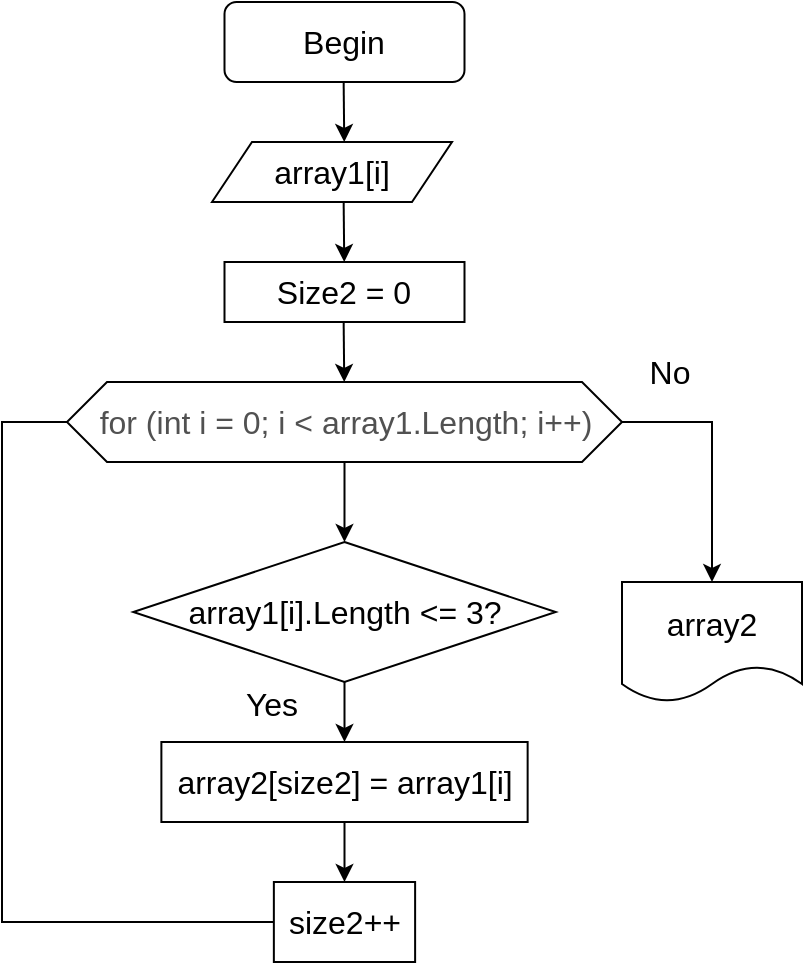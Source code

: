 <mxfile version="20.4.0" type="device"><diagram id="C5RBs43oDa-KdzZeNtuy" name="Page-1"><mxGraphModel dx="731" dy="397" grid="1" gridSize="10" guides="1" tooltips="1" connect="1" arrows="1" fold="1" page="1" pageScale="1" pageWidth="827" pageHeight="1169" math="0" shadow="0"><root><mxCell id="WIyWlLk6GJQsqaUBKTNV-0"/><mxCell id="WIyWlLk6GJQsqaUBKTNV-1" parent="WIyWlLk6GJQsqaUBKTNV-0"/><mxCell id="WIyWlLk6GJQsqaUBKTNV-3" value="Begin" style="rounded=1;whiteSpace=wrap;html=1;fontSize=16;glass=0;strokeWidth=1;shadow=0;" parent="WIyWlLk6GJQsqaUBKTNV-1" vertex="1"><mxGeometry x="191.25" y="80" width="120" height="40" as="geometry"/></mxCell><mxCell id="xStKQnM2e0jYS5MZED4h-0" value="array1[i]" style="shape=parallelogram;perimeter=parallelogramPerimeter;whiteSpace=wrap;html=1;fixedSize=1;fontSize=16;" parent="WIyWlLk6GJQsqaUBKTNV-1" vertex="1"><mxGeometry x="185" y="150" width="120" height="30" as="geometry"/></mxCell><mxCell id="xStKQnM2e0jYS5MZED4h-2" value="Size2 = 0" style="rounded=0;whiteSpace=wrap;html=1;fontSize=16;" parent="WIyWlLk6GJQsqaUBKTNV-1" vertex="1"><mxGeometry x="191.25" y="210" width="120" height="30" as="geometry"/></mxCell><mxCell id="xStKQnM2e0jYS5MZED4h-3" value="" style="endArrow=classic;html=1;rounded=0;" parent="WIyWlLk6GJQsqaUBKTNV-1" edge="1"><mxGeometry width="50" height="50" relative="1" as="geometry"><mxPoint x="250.83" y="240" as="sourcePoint"/><mxPoint x="251.12" y="270" as="targetPoint"/></mxGeometry></mxCell><mxCell id="xStKQnM2e0jYS5MZED4h-14" style="edgeStyle=orthogonalEdgeStyle;rounded=0;orthogonalLoop=1;jettySize=auto;html=1;entryX=0.5;entryY=0;entryDx=0;entryDy=0;" parent="WIyWlLk6GJQsqaUBKTNV-1" source="xStKQnM2e0jYS5MZED4h-4" target="xStKQnM2e0jYS5MZED4h-15" edge="1"><mxGeometry relative="1" as="geometry"><mxPoint x="220" y="330" as="targetPoint"/></mxGeometry></mxCell><mxCell id="xStKQnM2e0jYS5MZED4h-28" style="edgeStyle=orthogonalEdgeStyle;rounded=0;jumpSize=0;orthogonalLoop=1;jettySize=auto;html=1;exitX=1;exitY=0.5;exitDx=0;exitDy=0;entryX=0.5;entryY=0;entryDx=0;entryDy=0;" parent="WIyWlLk6GJQsqaUBKTNV-1" source="xStKQnM2e0jYS5MZED4h-4" target="xStKQnM2e0jYS5MZED4h-27" edge="1"><mxGeometry relative="1" as="geometry"/></mxCell><mxCell id="xStKQnM2e0jYS5MZED4h-4" value="&lt;font color=&quot;#515151&quot; style=&quot;font-size: 16px;&quot;&gt;for (int i = 0; i &amp;lt; array1.Length; i++)&lt;/font&gt;" style="shape=hexagon;perimeter=hexagonPerimeter2;whiteSpace=wrap;html=1;fixedSize=1;fontSize=16;" parent="WIyWlLk6GJQsqaUBKTNV-1" vertex="1"><mxGeometry x="112.5" y="270" width="277.5" height="40" as="geometry"/></mxCell><mxCell id="xStKQnM2e0jYS5MZED4h-5" value="" style="endArrow=classic;html=1;rounded=0;" parent="WIyWlLk6GJQsqaUBKTNV-1" edge="1"><mxGeometry width="50" height="50" relative="1" as="geometry"><mxPoint x="250.83" y="120" as="sourcePoint"/><mxPoint x="251.12" y="150" as="targetPoint"/></mxGeometry></mxCell><mxCell id="xStKQnM2e0jYS5MZED4h-17" style="edgeStyle=orthogonalEdgeStyle;rounded=0;orthogonalLoop=1;jettySize=auto;html=1;exitX=0.5;exitY=1;exitDx=0;exitDy=0;entryX=0.5;entryY=0;entryDx=0;entryDy=0;" parent="WIyWlLk6GJQsqaUBKTNV-1" source="xStKQnM2e0jYS5MZED4h-15" target="xStKQnM2e0jYS5MZED4h-16" edge="1"><mxGeometry relative="1" as="geometry"><mxPoint x="219.8" y="450" as="targetPoint"/></mxGeometry></mxCell><mxCell id="xStKQnM2e0jYS5MZED4h-15" value="array1[i].Length &amp;lt;= 3?" style="rhombus;whiteSpace=wrap;html=1;fontSize=16;" parent="WIyWlLk6GJQsqaUBKTNV-1" vertex="1"><mxGeometry x="145.62" y="350" width="211.25" height="70" as="geometry"/></mxCell><mxCell id="xStKQnM2e0jYS5MZED4h-33" style="edgeStyle=orthogonalEdgeStyle;rounded=0;jumpSize=0;orthogonalLoop=1;jettySize=auto;html=1;entryX=0.5;entryY=0;entryDx=0;entryDy=0;fontSize=16;" parent="WIyWlLk6GJQsqaUBKTNV-1" source="xStKQnM2e0jYS5MZED4h-16" target="xStKQnM2e0jYS5MZED4h-20" edge="1"><mxGeometry relative="1" as="geometry"/></mxCell><mxCell id="xStKQnM2e0jYS5MZED4h-16" value="array2[size2] = array1[i]" style="rounded=0;whiteSpace=wrap;html=1;fontSize=16;" parent="WIyWlLk6GJQsqaUBKTNV-1" vertex="1"><mxGeometry x="159.69" y="450" width="183.13" height="40" as="geometry"/></mxCell><mxCell id="xStKQnM2e0jYS5MZED4h-20" value="size2++" style="rounded=0;whiteSpace=wrap;html=1;fontSize=16;" parent="WIyWlLk6GJQsqaUBKTNV-1" vertex="1"><mxGeometry x="215.93" y="520" width="70.63" height="40" as="geometry"/></mxCell><mxCell id="xStKQnM2e0jYS5MZED4h-25" value="" style="endArrow=none;html=1;rounded=0;entryX=0;entryY=0.5;entryDx=0;entryDy=0;exitX=0;exitY=0.5;exitDx=0;exitDy=0;" parent="WIyWlLk6GJQsqaUBKTNV-1" source="xStKQnM2e0jYS5MZED4h-20" target="xStKQnM2e0jYS5MZED4h-4" edge="1"><mxGeometry width="50" height="50" relative="1" as="geometry"><mxPoint x="80" y="510" as="sourcePoint"/><mxPoint x="70" y="290" as="targetPoint"/><Array as="points"><mxPoint x="80" y="540"/><mxPoint x="80" y="290"/></Array></mxGeometry></mxCell><mxCell id="xStKQnM2e0jYS5MZED4h-27" value="array2" style="shape=document;whiteSpace=wrap;html=1;boundedLbl=1;fontSize=16;" parent="WIyWlLk6GJQsqaUBKTNV-1" vertex="1"><mxGeometry x="390" y="370" width="90" height="60" as="geometry"/></mxCell><mxCell id="xStKQnM2e0jYS5MZED4h-29" value="Yes" style="text;html=1;strokeColor=none;fillColor=none;align=center;verticalAlign=middle;whiteSpace=wrap;rounded=0;fontSize=16;" parent="WIyWlLk6GJQsqaUBKTNV-1" vertex="1"><mxGeometry x="185" y="416" width="60" height="30" as="geometry"/></mxCell><mxCell id="xStKQnM2e0jYS5MZED4h-30" value="No" style="text;html=1;strokeColor=none;fillColor=none;align=center;verticalAlign=middle;whiteSpace=wrap;rounded=0;fontSize=16;" parent="WIyWlLk6GJQsqaUBKTNV-1" vertex="1"><mxGeometry x="384" y="250" width="60" height="30" as="geometry"/></mxCell><mxCell id="xStKQnM2e0jYS5MZED4h-42" value="" style="endArrow=classic;html=1;rounded=0;" parent="WIyWlLk6GJQsqaUBKTNV-1" edge="1"><mxGeometry width="50" height="50" relative="1" as="geometry"><mxPoint x="250.83" y="180.0" as="sourcePoint"/><mxPoint x="251.12" y="210.0" as="targetPoint"/></mxGeometry></mxCell></root></mxGraphModel></diagram></mxfile>